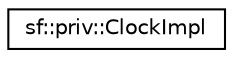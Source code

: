 digraph "Graphical Class Hierarchy"
{
 // LATEX_PDF_SIZE
  edge [fontname="Helvetica",fontsize="10",labelfontname="Helvetica",labelfontsize="10"];
  node [fontname="Helvetica",fontsize="10",shape=record];
  rankdir="LR";
  Node0 [label="sf::priv::ClockImpl",height=0.2,width=0.4,color="black", fillcolor="white", style="filled",URL="$d6/dda/classsf_1_1priv_1_1ClockImpl.html",tooltip="Unix implementation of sf::Clock."];
}

